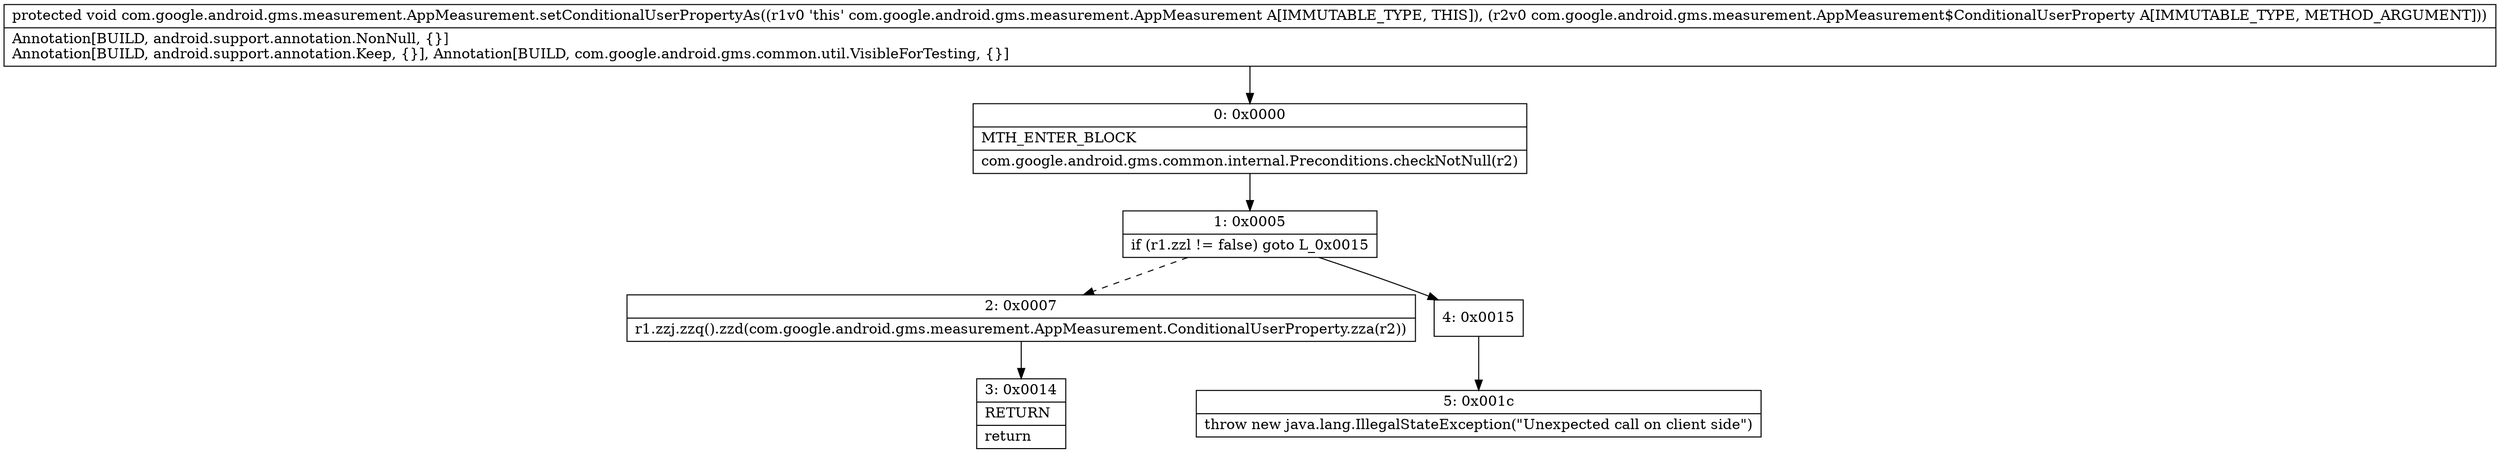 digraph "CFG forcom.google.android.gms.measurement.AppMeasurement.setConditionalUserPropertyAs(Lcom\/google\/android\/gms\/measurement\/AppMeasurement$ConditionalUserProperty;)V" {
Node_0 [shape=record,label="{0\:\ 0x0000|MTH_ENTER_BLOCK\l|com.google.android.gms.common.internal.Preconditions.checkNotNull(r2)\l}"];
Node_1 [shape=record,label="{1\:\ 0x0005|if (r1.zzl != false) goto L_0x0015\l}"];
Node_2 [shape=record,label="{2\:\ 0x0007|r1.zzj.zzq().zzd(com.google.android.gms.measurement.AppMeasurement.ConditionalUserProperty.zza(r2))\l}"];
Node_3 [shape=record,label="{3\:\ 0x0014|RETURN\l|return\l}"];
Node_4 [shape=record,label="{4\:\ 0x0015}"];
Node_5 [shape=record,label="{5\:\ 0x001c|throw new java.lang.IllegalStateException(\"Unexpected call on client side\")\l}"];
MethodNode[shape=record,label="{protected void com.google.android.gms.measurement.AppMeasurement.setConditionalUserPropertyAs((r1v0 'this' com.google.android.gms.measurement.AppMeasurement A[IMMUTABLE_TYPE, THIS]), (r2v0 com.google.android.gms.measurement.AppMeasurement$ConditionalUserProperty A[IMMUTABLE_TYPE, METHOD_ARGUMENT]))  | Annotation[BUILD, android.support.annotation.NonNull, \{\}]\lAnnotation[BUILD, android.support.annotation.Keep, \{\}], Annotation[BUILD, com.google.android.gms.common.util.VisibleForTesting, \{\}]\l}"];
MethodNode -> Node_0;
Node_0 -> Node_1;
Node_1 -> Node_2[style=dashed];
Node_1 -> Node_4;
Node_2 -> Node_3;
Node_4 -> Node_5;
}

